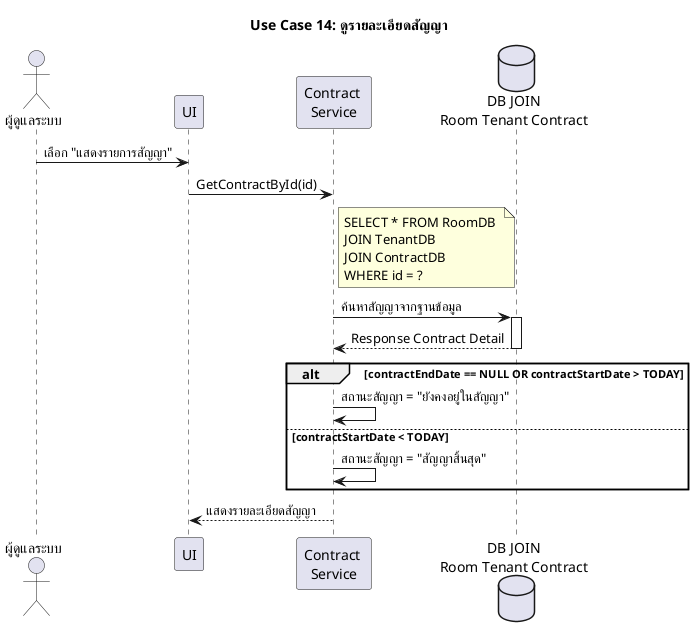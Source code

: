 @startuml use case 14 ดูรายละเอียดสัญญา
skinparam defaultFontName "TH Sarabun New"
title Use Case 14: ดูรายละเอียดสัญญา

actor "ผู้ดูแลระบบ" as Admin
participant "UI" as UI
participant "Contract \nService" as ConMS
database "DB JOIN\nRoom Tenant Contract" as joinDB

Admin -> UI: เลือก "แสดงรายการสัญญา"
UI -> ConMS: GetContractById(id)
note right of ConMS
SELECT * FROM RoomDB 
JOIN TenantDB 
JOIN ContractDB 
WHERE id = ?
end note
ConMS -> joinDB: ค้นหาสัญญาจากฐานข้อมูล

activate joinDB
joinDB --> ConMS: Response Contract Detail
deactivate joinDB

alt contractEndDate == NULL OR contractStartDate > TODAY
    ConMS -> ConMS: สถานะสัญญา = "ยังคงอยู่ในสัญญา"
else contractStartDate < TODAY
    ConMS -> ConMS: สถานะสัญญา = "สัญญาสิ้นสุด"
end

ConMS --> UI: แสดงรายละเอียดสัญญา
@enduml